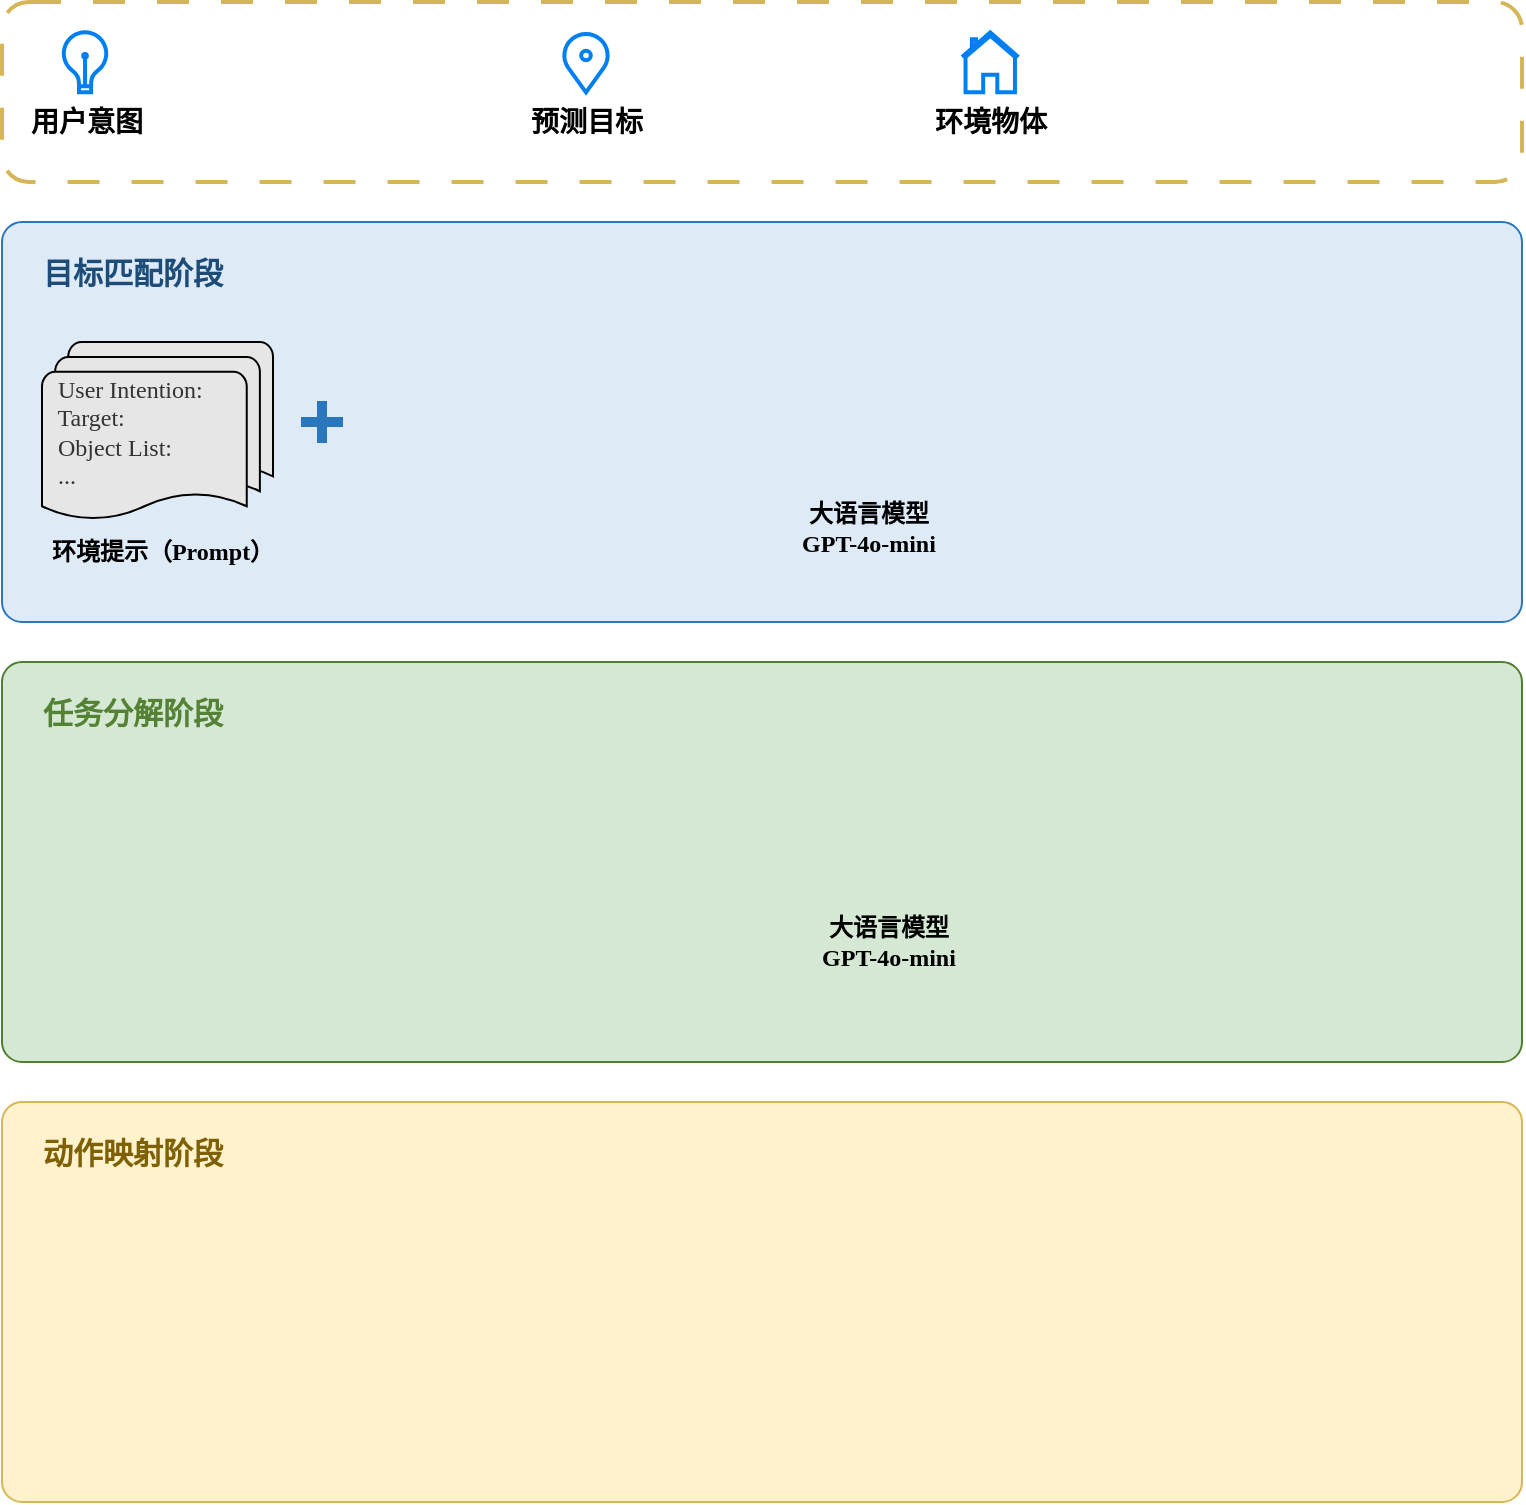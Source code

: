 <mxfile version="26.1.1">
  <diagram name="第 1 页" id="Ybd84z9JuhHgILU-HEZB">
    <mxGraphModel dx="1213" dy="815" grid="1" gridSize="10" guides="1" tooltips="1" connect="1" arrows="1" fold="1" page="1" pageScale="1" pageWidth="827" pageHeight="1169" math="0" shadow="0">
      <root>
        <mxCell id="0" />
        <mxCell id="1" parent="0" />
        <mxCell id="5e16mKItXA9mVnA2ni1b-26" value="" style="rounded=1;whiteSpace=wrap;html=1;fillColor=none;strokeColor=#d6b656;dashed=1;dashPattern=8 8;strokeWidth=2;" vertex="1" parent="1">
          <mxGeometry x="60" y="90" width="760" height="90" as="geometry" />
        </mxCell>
        <mxCell id="5e16mKItXA9mVnA2ni1b-31" value="&lt;font style=&quot;font-size: 14px;&quot;&gt;&lt;b&gt;用户意图&lt;/b&gt;&lt;/font&gt;" style="html=1;verticalLabelPosition=bottom;align=center;labelBackgroundColor=#ffffff;verticalAlign=top;strokeWidth=2;strokeColor=#0080F0;shadow=0;dashed=0;shape=mxgraph.ios7.icons.lightbulb;aspect=fixed;" vertex="1" parent="1">
          <mxGeometry x="90" y="105.15" width="23.03" height="30" as="geometry" />
        </mxCell>
        <mxCell id="5e16mKItXA9mVnA2ni1b-32" value="&lt;font style=&quot;font-size: 14px;&quot;&gt;&lt;b&gt;预测目标&lt;/b&gt;&lt;/font&gt;" style="html=1;verticalLabelPosition=bottom;align=center;labelBackgroundColor=#ffffff;verticalAlign=top;strokeWidth=2;strokeColor=#0080F0;shadow=0;dashed=0;shape=mxgraph.ios7.icons.location;" vertex="1" parent="1">
          <mxGeometry x="340" y="105.15" width="24" height="30" as="geometry" />
        </mxCell>
        <mxCell id="5e16mKItXA9mVnA2ni1b-33" value="&lt;font style=&quot;font-size: 14px;&quot;&gt;&lt;b style=&quot;&quot;&gt;环境物体&lt;/b&gt;&lt;/font&gt;" style="html=1;verticalLabelPosition=bottom;align=center;labelBackgroundColor=#ffffff;verticalAlign=top;strokeWidth=2;strokeColor=#0080F0;shadow=0;dashed=0;shape=mxgraph.ios7.icons.home;aspect=fixed;" vertex="1" parent="1">
          <mxGeometry x="540" y="105.15" width="28.24" height="30" as="geometry" />
        </mxCell>
        <mxCell id="5e16mKItXA9mVnA2ni1b-36" value="" style="rounded=1;arcSize=5;whiteSpace=wrap;html=1;fillColor=light-dark(#deebf7, #1d293b);strokeColor=light-dark(#2a77bc, #5c79a3);" vertex="1" parent="1">
          <mxGeometry x="60" y="200" width="760" height="200" as="geometry" />
        </mxCell>
        <mxCell id="5e16mKItXA9mVnA2ni1b-37" value="" style="rounded=1;arcSize=5;whiteSpace=wrap;html=1;fillColor=#d5e8d4;strokeColor=light-dark(#517f31, #446e2c);" vertex="1" parent="1">
          <mxGeometry x="60" y="420" width="760" height="200" as="geometry" />
        </mxCell>
        <mxCell id="5e16mKItXA9mVnA2ni1b-39" value="&lt;font face=&quot;Times New Roman&quot;&gt;&lt;span style=&quot;font-size: 15px;&quot;&gt;目标匹配阶段&lt;/span&gt;&lt;/font&gt;" style="text;html=1;align=center;verticalAlign=middle;resizable=0;points=[];autosize=1;strokeColor=none;fillColor=none;fontColor=light-dark(#1c4c77, #a1cdf9);fontStyle=1" vertex="1" parent="1">
          <mxGeometry x="70" y="210" width="110" height="30" as="geometry" />
        </mxCell>
        <mxCell id="5e16mKItXA9mVnA2ni1b-40" value="&lt;font style=&quot;font-size: 15px;&quot; face=&quot;Times New Roman&quot;&gt;任务分解阶段&lt;/font&gt;" style="text;html=1;align=center;verticalAlign=middle;resizable=0;points=[];autosize=1;strokeColor=none;fillColor=none;fontColor=light-dark(#548235, #69c195);fontStyle=1" vertex="1" parent="1">
          <mxGeometry x="70" y="430" width="110" height="30" as="geometry" />
        </mxCell>
        <mxCell id="5e16mKItXA9mVnA2ni1b-41" value="&lt;font face=&quot;Times New Roman&quot;&gt;&lt;span style=&quot;font-size: 15px;&quot;&gt;动作映射阶段&lt;/span&gt;&lt;/font&gt;" style="text;html=1;align=center;verticalAlign=middle;resizable=0;points=[];autosize=1;strokeColor=none;fillColor=none;fontColor=light-dark(#7f6105, #69c195);fontStyle=1" vertex="1" parent="1">
          <mxGeometry x="70" y="680" width="110" height="30" as="geometry" />
        </mxCell>
        <mxCell id="5e16mKItXA9mVnA2ni1b-42" value="" style="rounded=1;arcSize=5;whiteSpace=wrap;html=1;fillColor=#fff2cc;strokeColor=#d6b656;" vertex="1" parent="1">
          <mxGeometry x="60" y="640" width="760" height="200" as="geometry" />
        </mxCell>
        <mxCell id="5e16mKItXA9mVnA2ni1b-43" value="&lt;font face=&quot;Times New Roman&quot;&gt;&lt;span style=&quot;font-size: 15px;&quot;&gt;动作映射阶段&lt;/span&gt;&lt;/font&gt;" style="text;html=1;align=center;verticalAlign=middle;resizable=0;points=[];autosize=1;strokeColor=none;fillColor=none;fontColor=light-dark(#7f6105, #69c195);fontStyle=1" vertex="1" parent="1">
          <mxGeometry x="70" y="650" width="110" height="30" as="geometry" />
        </mxCell>
        <mxCell id="5e16mKItXA9mVnA2ni1b-44" value="" style="group" vertex="1" connectable="0" parent="1">
          <mxGeometry x="450" y="252.31" width="99.9" height="120.37" as="geometry" />
        </mxCell>
        <mxCell id="5e16mKItXA9mVnA2ni1b-45" value="" style="group" vertex="1" connectable="0" parent="5e16mKItXA9mVnA2ni1b-44">
          <mxGeometry width="99.9" height="120.37" as="geometry" />
        </mxCell>
        <mxCell id="5e16mKItXA9mVnA2ni1b-46" value="" style="group;fontStyle=0;strokeWidth=2;" vertex="1" connectable="0" parent="5e16mKItXA9mVnA2ni1b-45">
          <mxGeometry width="99.9" height="120.37" as="geometry" />
        </mxCell>
        <mxCell id="5e16mKItXA9mVnA2ni1b-47" value="&lt;b&gt;&lt;font face=&quot;Times New Roman&quot;&gt;大语言模型&lt;/font&gt;&lt;/b&gt;&lt;div&gt;&lt;b&gt;&lt;font face=&quot;Times New Roman&quot;&gt;GPT-4o-mini&lt;/font&gt;&lt;/b&gt;&lt;/div&gt;" style="text;html=1;align=center;verticalAlign=middle;resizable=0;points=[];autosize=1;strokeColor=none;fillColor=none;" vertex="1" parent="5e16mKItXA9mVnA2ni1b-46">
          <mxGeometry x="-1.63" y="80.37" width="90" height="40" as="geometry" />
        </mxCell>
        <mxCell id="5e16mKItXA9mVnA2ni1b-48" value="" style="shape=image;html=1;verticalAlign=top;verticalLabelPosition=bottom;labelBackgroundColor=#ffffff;imageAspect=0;aspect=fixed;image=https://cdn0.iconfinder.com/data/icons/phosphor-light-vol-1/256/brain-light-128.png;imageBackground=none;imageBorder=none;" vertex="1" parent="5e16mKItXA9mVnA2ni1b-44">
          <mxGeometry x="10.69" y="15" width="65.37" height="65.37" as="geometry" />
        </mxCell>
        <mxCell id="5e16mKItXA9mVnA2ni1b-49" value="" style="group;align=left;" vertex="1" connectable="0" parent="1">
          <mxGeometry x="90" y="240" width="115.5" height="145" as="geometry" />
        </mxCell>
        <mxCell id="5e16mKItXA9mVnA2ni1b-50" value="&lt;b&gt;&lt;font face=&quot;Times New Roman&quot;&gt;环境提示（Prompt）&lt;/font&gt;&lt;/b&gt;" style="text;html=1;align=center;verticalAlign=middle;resizable=0;points=[];autosize=1;strokeColor=none;fillColor=none;" vertex="1" parent="5e16mKItXA9mVnA2ni1b-49">
          <mxGeometry x="-15" y="110" width="130" height="30" as="geometry" />
        </mxCell>
        <mxCell id="5e16mKItXA9mVnA2ni1b-51" value="&lt;div style=&quot;color: rgb(51, 51, 51);&quot;&gt;&lt;span style=&quot;background-color: transparent; color: light-dark(rgb(51, 51, 51), rgb(193, 193, 193));&quot;&gt;&lt;font face=&quot;Times New Roman&quot;&gt;&amp;nbsp; User Intention:&lt;/font&gt;&lt;/span&gt;&lt;/div&gt;&lt;div style=&quot;color: rgb(51, 51, 51);&quot;&gt;&lt;span style=&quot;background-color: transparent; color: light-dark(rgb(51, 51, 51), rgb(193, 193, 193));&quot;&gt;&lt;font face=&quot;Times New Roman&quot;&gt;&amp;nbsp; Target:&lt;/font&gt;&lt;/span&gt;&lt;/div&gt;&lt;div style=&quot;color: rgb(51, 51, 51);&quot;&gt;&lt;font face=&quot;Times New Roman&quot;&gt;&amp;nbsp; Object List:&lt;/font&gt;&lt;/div&gt;&lt;div style=&quot;color: rgb(51, 51, 51);&quot;&gt;&lt;font face=&quot;Times New Roman&quot;&gt;&amp;nbsp; ...&lt;/font&gt;&lt;/div&gt;" style="strokeWidth=1;html=1;shape=mxgraph.flowchart.multi-document;whiteSpace=wrap;align=left;fillColor=light-dark(#e7e6e6, #ededed);" vertex="1" parent="5e16mKItXA9mVnA2ni1b-49">
          <mxGeometry x="-10" y="20" width="115.5" height="90" as="geometry" />
        </mxCell>
        <mxCell id="5e16mKItXA9mVnA2ni1b-52" value="" style="group" vertex="1" connectable="0" parent="1">
          <mxGeometry x="460" y="460" width="99.9" height="120.37" as="geometry" />
        </mxCell>
        <mxCell id="5e16mKItXA9mVnA2ni1b-53" value="" style="group" vertex="1" connectable="0" parent="5e16mKItXA9mVnA2ni1b-52">
          <mxGeometry width="99.9" height="120.37" as="geometry" />
        </mxCell>
        <mxCell id="5e16mKItXA9mVnA2ni1b-54" value="" style="group;fontStyle=0;strokeWidth=2;" vertex="1" connectable="0" parent="5e16mKItXA9mVnA2ni1b-53">
          <mxGeometry width="99.9" height="120.37" as="geometry" />
        </mxCell>
        <mxCell id="5e16mKItXA9mVnA2ni1b-55" value="&lt;b&gt;&lt;font face=&quot;Times New Roman&quot;&gt;大语言模型&lt;/font&gt;&lt;/b&gt;&lt;div&gt;&lt;b&gt;&lt;font face=&quot;Times New Roman&quot;&gt;GPT-4o-mini&lt;/font&gt;&lt;/b&gt;&lt;/div&gt;" style="text;html=1;align=center;verticalAlign=middle;resizable=0;points=[];autosize=1;strokeColor=none;fillColor=none;" vertex="1" parent="5e16mKItXA9mVnA2ni1b-54">
          <mxGeometry x="-1.63" y="80.37" width="90" height="40" as="geometry" />
        </mxCell>
        <mxCell id="5e16mKItXA9mVnA2ni1b-56" value="" style="shape=image;html=1;verticalAlign=top;verticalLabelPosition=bottom;labelBackgroundColor=#ffffff;imageAspect=0;aspect=fixed;image=https://cdn0.iconfinder.com/data/icons/phosphor-light-vol-1/256/brain-light-128.png;imageBackground=none;imageBorder=none;" vertex="1" parent="5e16mKItXA9mVnA2ni1b-52">
          <mxGeometry x="10.69" y="15" width="65.37" height="65.37" as="geometry" />
        </mxCell>
        <mxCell id="5e16mKItXA9mVnA2ni1b-57" value="" style="shape=cross;whiteSpace=wrap;html=1;fillColor=light-dark(#2a77bc, #ededed);strokeColor=light-dark(#2a77bc, #ededed);aspect=fixed;" vertex="1" parent="1">
          <mxGeometry x="210.0" y="290" width="20" height="20" as="geometry" />
        </mxCell>
      </root>
    </mxGraphModel>
  </diagram>
</mxfile>

